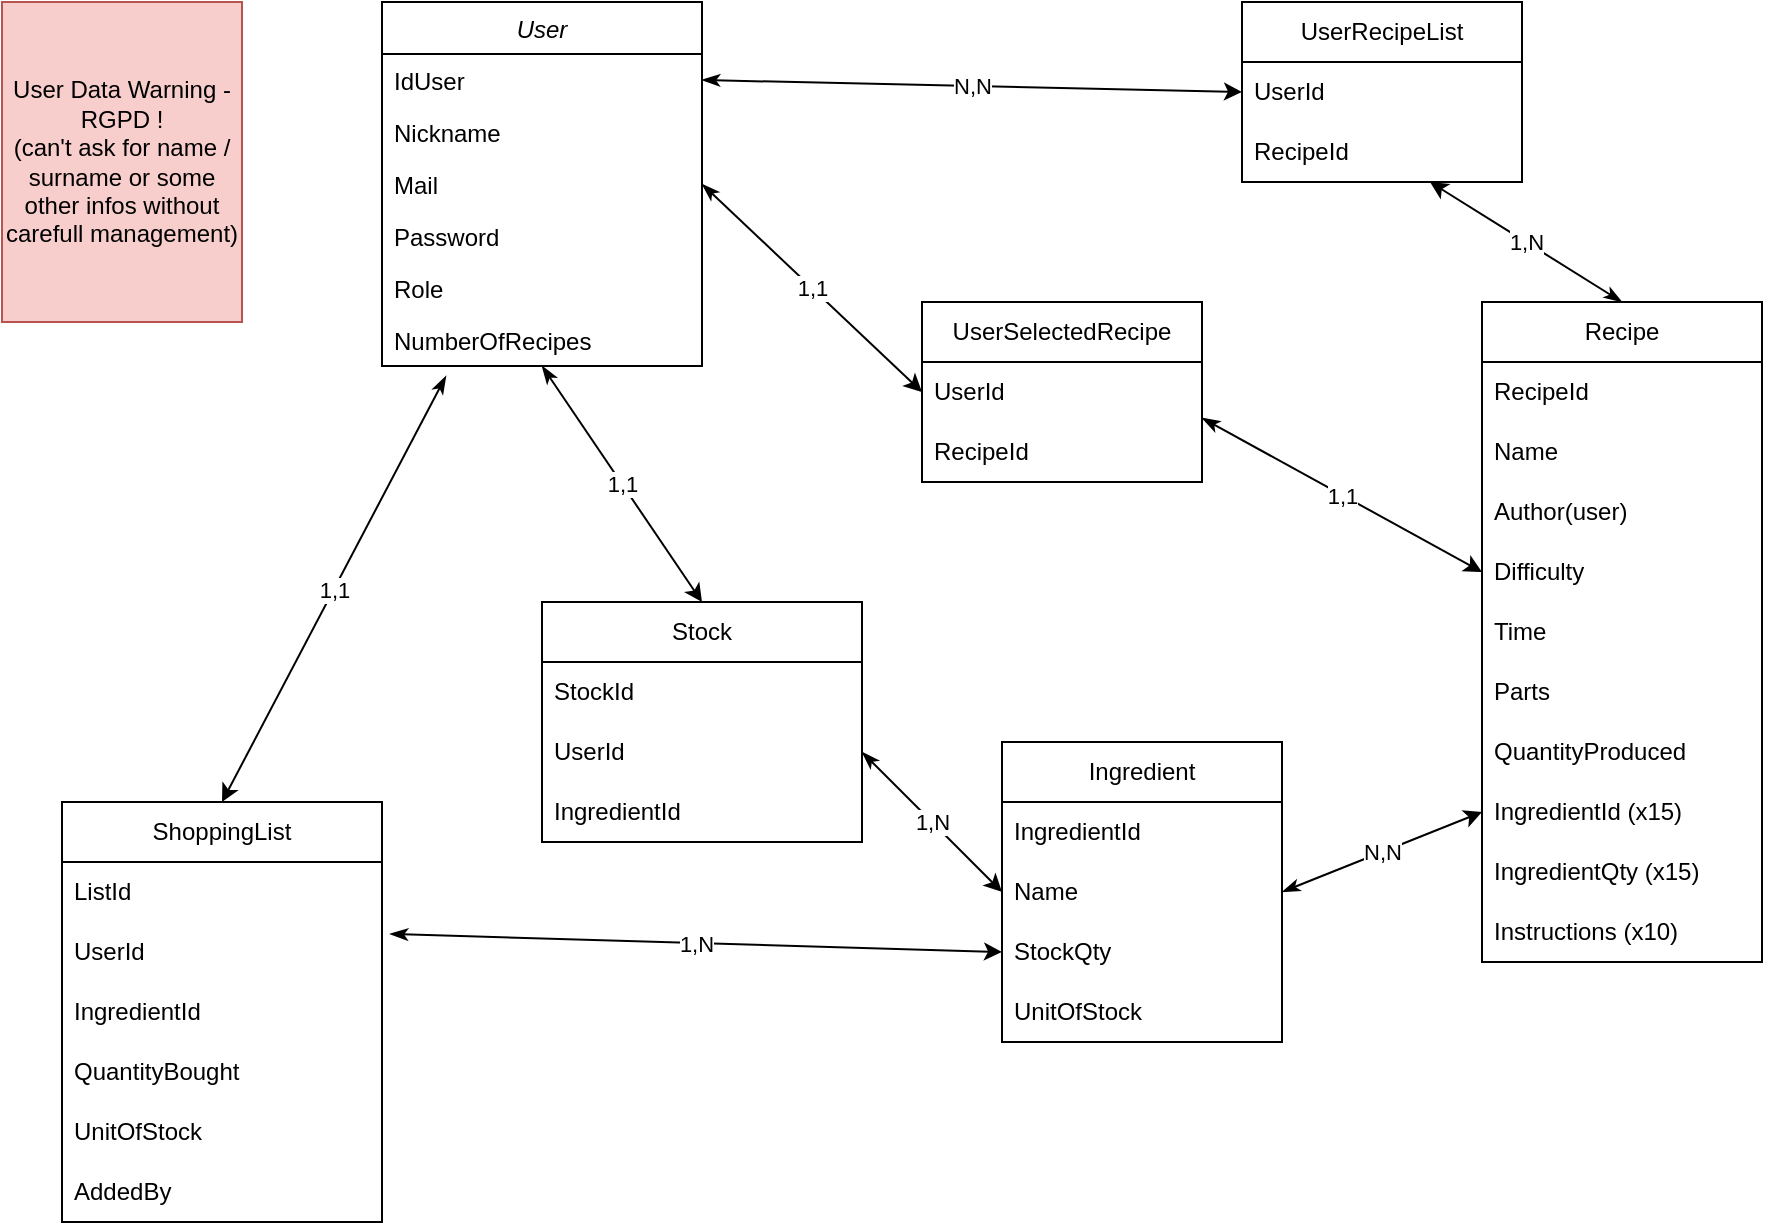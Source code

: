 <mxfile version="21.1.4" type="github">
  <diagram id="C5RBs43oDa-KdzZeNtuy" name="Page-1">
    <mxGraphModel dx="1050" dy="566" grid="1" gridSize="10" guides="1" tooltips="1" connect="1" arrows="1" fold="1" page="1" pageScale="1" pageWidth="827" pageHeight="1169" math="0" shadow="0">
      <root>
        <mxCell id="WIyWlLk6GJQsqaUBKTNV-0" />
        <mxCell id="WIyWlLk6GJQsqaUBKTNV-1" parent="WIyWlLk6GJQsqaUBKTNV-0" />
        <mxCell id="zkfFHV4jXpPFQw0GAbJ--0" value="User" style="swimlane;fontStyle=2;align=center;verticalAlign=top;childLayout=stackLayout;horizontal=1;startSize=26;horizontalStack=0;resizeParent=1;resizeLast=0;collapsible=1;marginBottom=0;rounded=0;shadow=0;strokeWidth=1;" parent="WIyWlLk6GJQsqaUBKTNV-1" vertex="1">
          <mxGeometry x="200" y="10" width="160" height="182" as="geometry">
            <mxRectangle x="230" y="140" width="160" height="26" as="alternateBounds" />
          </mxGeometry>
        </mxCell>
        <mxCell id="zkfFHV4jXpPFQw0GAbJ--1" value="IdUser" style="text;align=left;verticalAlign=top;spacingLeft=4;spacingRight=4;overflow=hidden;rotatable=0;points=[[0,0.5],[1,0.5]];portConstraint=eastwest;" parent="zkfFHV4jXpPFQw0GAbJ--0" vertex="1">
          <mxGeometry y="26" width="160" height="26" as="geometry" />
        </mxCell>
        <mxCell id="ID5eZU1FUtA1wJAW-733-2" value="Nickname" style="text;align=left;verticalAlign=top;spacingLeft=4;spacingRight=4;overflow=hidden;rotatable=0;points=[[0,0.5],[1,0.5]];portConstraint=eastwest;" parent="zkfFHV4jXpPFQw0GAbJ--0" vertex="1">
          <mxGeometry y="52" width="160" height="26" as="geometry" />
        </mxCell>
        <mxCell id="zkfFHV4jXpPFQw0GAbJ--2" value="Mail" style="text;align=left;verticalAlign=top;spacingLeft=4;spacingRight=4;overflow=hidden;rotatable=0;points=[[0,0.5],[1,0.5]];portConstraint=eastwest;rounded=0;shadow=0;html=0;" parent="zkfFHV4jXpPFQw0GAbJ--0" vertex="1">
          <mxGeometry y="78" width="160" height="26" as="geometry" />
        </mxCell>
        <mxCell id="ID5eZU1FUtA1wJAW-733-3" value="Password" style="text;align=left;verticalAlign=top;spacingLeft=4;spacingRight=4;overflow=hidden;rotatable=0;points=[[0,0.5],[1,0.5]];portConstraint=eastwest;rounded=0;shadow=0;html=0;" parent="zkfFHV4jXpPFQw0GAbJ--0" vertex="1">
          <mxGeometry y="104" width="160" height="26" as="geometry" />
        </mxCell>
        <mxCell id="zkfFHV4jXpPFQw0GAbJ--3" value="Role" style="text;align=left;verticalAlign=top;spacingLeft=4;spacingRight=4;overflow=hidden;rotatable=0;points=[[0,0.5],[1,0.5]];portConstraint=eastwest;rounded=0;shadow=0;html=0;" parent="zkfFHV4jXpPFQw0GAbJ--0" vertex="1">
          <mxGeometry y="130" width="160" height="26" as="geometry" />
        </mxCell>
        <mxCell id="ID5eZU1FUtA1wJAW-733-44" value="NumberOfRecipes" style="text;align=left;verticalAlign=top;spacingLeft=4;spacingRight=4;overflow=hidden;rotatable=0;points=[[0,0.5],[1,0.5]];portConstraint=eastwest;rounded=0;shadow=0;html=0;" parent="zkfFHV4jXpPFQw0GAbJ--0" vertex="1">
          <mxGeometry y="156" width="160" height="26" as="geometry" />
        </mxCell>
        <mxCell id="ID5eZU1FUtA1wJAW-733-0" value="&lt;div&gt;User Data Warning - RGPD !&lt;/div&gt;&lt;div&gt;(can&#39;t ask for name / surname or some other infos without carefull management)&lt;br&gt;&lt;/div&gt;" style="rounded=0;whiteSpace=wrap;html=1;fillColor=#f8cecc;strokeColor=#b85450;" parent="WIyWlLk6GJQsqaUBKTNV-1" vertex="1">
          <mxGeometry x="10" y="10" width="120" height="160" as="geometry" />
        </mxCell>
        <mxCell id="ID5eZU1FUtA1wJAW-733-4" value="Recipe" style="swimlane;fontStyle=0;childLayout=stackLayout;horizontal=1;startSize=30;horizontalStack=0;resizeParent=1;resizeParentMax=0;resizeLast=0;collapsible=1;marginBottom=0;whiteSpace=wrap;html=1;" parent="WIyWlLk6GJQsqaUBKTNV-1" vertex="1">
          <mxGeometry x="750" y="160" width="140" height="330" as="geometry" />
        </mxCell>
        <mxCell id="ID5eZU1FUtA1wJAW-733-5" value="RecipeId" style="text;strokeColor=none;fillColor=none;align=left;verticalAlign=middle;spacingLeft=4;spacingRight=4;overflow=hidden;points=[[0,0.5],[1,0.5]];portConstraint=eastwest;rotatable=0;whiteSpace=wrap;html=1;" parent="ID5eZU1FUtA1wJAW-733-4" vertex="1">
          <mxGeometry y="30" width="140" height="30" as="geometry" />
        </mxCell>
        <mxCell id="ID5eZU1FUtA1wJAW-733-6" value="Name" style="text;strokeColor=none;fillColor=none;align=left;verticalAlign=middle;spacingLeft=4;spacingRight=4;overflow=hidden;points=[[0,0.5],[1,0.5]];portConstraint=eastwest;rotatable=0;whiteSpace=wrap;html=1;" parent="ID5eZU1FUtA1wJAW-733-4" vertex="1">
          <mxGeometry y="60" width="140" height="30" as="geometry" />
        </mxCell>
        <mxCell id="ID5eZU1FUtA1wJAW-733-7" value="Author(user)" style="text;strokeColor=none;fillColor=none;align=left;verticalAlign=middle;spacingLeft=4;spacingRight=4;overflow=hidden;points=[[0,0.5],[1,0.5]];portConstraint=eastwest;rotatable=0;whiteSpace=wrap;html=1;" parent="ID5eZU1FUtA1wJAW-733-4" vertex="1">
          <mxGeometry y="90" width="140" height="30" as="geometry" />
        </mxCell>
        <mxCell id="ID5eZU1FUtA1wJAW-733-21" value="Difficulty" style="text;strokeColor=none;fillColor=none;align=left;verticalAlign=middle;spacingLeft=4;spacingRight=4;overflow=hidden;points=[[0,0.5],[1,0.5]];portConstraint=eastwest;rotatable=0;whiteSpace=wrap;html=1;" parent="ID5eZU1FUtA1wJAW-733-4" vertex="1">
          <mxGeometry y="120" width="140" height="30" as="geometry" />
        </mxCell>
        <mxCell id="ID5eZU1FUtA1wJAW-733-20" value="Time" style="text;strokeColor=none;fillColor=none;align=left;verticalAlign=middle;spacingLeft=4;spacingRight=4;overflow=hidden;points=[[0,0.5],[1,0.5]];portConstraint=eastwest;rotatable=0;whiteSpace=wrap;html=1;" parent="ID5eZU1FUtA1wJAW-733-4" vertex="1">
          <mxGeometry y="150" width="140" height="30" as="geometry" />
        </mxCell>
        <mxCell id="ID5eZU1FUtA1wJAW-733-19" value="Parts" style="text;strokeColor=none;fillColor=none;align=left;verticalAlign=middle;spacingLeft=4;spacingRight=4;overflow=hidden;points=[[0,0.5],[1,0.5]];portConstraint=eastwest;rotatable=0;whiteSpace=wrap;html=1;" parent="ID5eZU1FUtA1wJAW-733-4" vertex="1">
          <mxGeometry y="180" width="140" height="30" as="geometry" />
        </mxCell>
        <mxCell id="ID5eZU1FUtA1wJAW-733-47" value="QuantityProduced" style="text;strokeColor=none;fillColor=none;align=left;verticalAlign=middle;spacingLeft=4;spacingRight=4;overflow=hidden;points=[[0,0.5],[1,0.5]];portConstraint=eastwest;rotatable=0;whiteSpace=wrap;html=1;" parent="ID5eZU1FUtA1wJAW-733-4" vertex="1">
          <mxGeometry y="210" width="140" height="30" as="geometry" />
        </mxCell>
        <mxCell id="ID5eZU1FUtA1wJAW-733-54" value="IngredientId (x15)" style="text;strokeColor=none;fillColor=none;align=left;verticalAlign=middle;spacingLeft=4;spacingRight=4;overflow=hidden;points=[[0,0.5],[1,0.5]];portConstraint=eastwest;rotatable=0;whiteSpace=wrap;html=1;" parent="ID5eZU1FUtA1wJAW-733-4" vertex="1">
          <mxGeometry y="240" width="140" height="30" as="geometry" />
        </mxCell>
        <mxCell id="ID5eZU1FUtA1wJAW-733-18" value="IngredientQty (x15)" style="text;strokeColor=none;fillColor=none;align=left;verticalAlign=middle;spacingLeft=4;spacingRight=4;overflow=hidden;points=[[0,0.5],[1,0.5]];portConstraint=eastwest;rotatable=0;whiteSpace=wrap;html=1;" parent="ID5eZU1FUtA1wJAW-733-4" vertex="1">
          <mxGeometry y="270" width="140" height="30" as="geometry" />
        </mxCell>
        <mxCell id="ID5eZU1FUtA1wJAW-733-49" value="Instructions (x10)" style="text;strokeColor=none;fillColor=none;align=left;verticalAlign=middle;spacingLeft=4;spacingRight=4;overflow=hidden;points=[[0,0.5],[1,0.5]];portConstraint=eastwest;rotatable=0;whiteSpace=wrap;html=1;" parent="ID5eZU1FUtA1wJAW-733-4" vertex="1">
          <mxGeometry y="300" width="140" height="30" as="geometry" />
        </mxCell>
        <mxCell id="ID5eZU1FUtA1wJAW-733-8" value="Ingredient" style="swimlane;fontStyle=0;childLayout=stackLayout;horizontal=1;startSize=30;horizontalStack=0;resizeParent=1;resizeParentMax=0;resizeLast=0;collapsible=1;marginBottom=0;whiteSpace=wrap;html=1;" parent="WIyWlLk6GJQsqaUBKTNV-1" vertex="1">
          <mxGeometry x="510" y="380" width="140" height="150" as="geometry" />
        </mxCell>
        <mxCell id="ID5eZU1FUtA1wJAW-733-9" value="IngredientId" style="text;strokeColor=none;fillColor=none;align=left;verticalAlign=middle;spacingLeft=4;spacingRight=4;overflow=hidden;points=[[0,0.5],[1,0.5]];portConstraint=eastwest;rotatable=0;whiteSpace=wrap;html=1;" parent="ID5eZU1FUtA1wJAW-733-8" vertex="1">
          <mxGeometry y="30" width="140" height="30" as="geometry" />
        </mxCell>
        <mxCell id="ID5eZU1FUtA1wJAW-733-10" value="Name" style="text;strokeColor=none;fillColor=none;align=left;verticalAlign=middle;spacingLeft=4;spacingRight=4;overflow=hidden;points=[[0,0.5],[1,0.5]];portConstraint=eastwest;rotatable=0;whiteSpace=wrap;html=1;" parent="ID5eZU1FUtA1wJAW-733-8" vertex="1">
          <mxGeometry y="60" width="140" height="30" as="geometry" />
        </mxCell>
        <mxCell id="ID5eZU1FUtA1wJAW-733-16" value="StockQty" style="text;strokeColor=none;fillColor=none;align=left;verticalAlign=middle;spacingLeft=4;spacingRight=4;overflow=hidden;points=[[0,0.5],[1,0.5]];portConstraint=eastwest;rotatable=0;whiteSpace=wrap;html=1;" parent="ID5eZU1FUtA1wJAW-733-8" vertex="1">
          <mxGeometry y="90" width="140" height="30" as="geometry" />
        </mxCell>
        <mxCell id="ID5eZU1FUtA1wJAW-733-17" value="UnitOfStock" style="text;strokeColor=none;fillColor=none;align=left;verticalAlign=middle;spacingLeft=4;spacingRight=4;overflow=hidden;points=[[0,0.5],[1,0.5]];portConstraint=eastwest;rotatable=0;whiteSpace=wrap;html=1;" parent="ID5eZU1FUtA1wJAW-733-8" vertex="1">
          <mxGeometry y="120" width="140" height="30" as="geometry" />
        </mxCell>
        <mxCell id="ID5eZU1FUtA1wJAW-733-12" value="UserRecipeList" style="swimlane;fontStyle=0;childLayout=stackLayout;horizontal=1;startSize=30;horizontalStack=0;resizeParent=1;resizeParentMax=0;resizeLast=0;collapsible=1;marginBottom=0;whiteSpace=wrap;html=1;" parent="WIyWlLk6GJQsqaUBKTNV-1" vertex="1">
          <mxGeometry x="630" y="10" width="140" height="90" as="geometry" />
        </mxCell>
        <mxCell id="ID5eZU1FUtA1wJAW-733-13" value="UserId" style="text;strokeColor=none;fillColor=none;align=left;verticalAlign=middle;spacingLeft=4;spacingRight=4;overflow=hidden;points=[[0,0.5],[1,0.5]];portConstraint=eastwest;rotatable=0;whiteSpace=wrap;html=1;" parent="ID5eZU1FUtA1wJAW-733-12" vertex="1">
          <mxGeometry y="30" width="140" height="30" as="geometry" />
        </mxCell>
        <mxCell id="ID5eZU1FUtA1wJAW-733-14" value="RecipeId" style="text;strokeColor=none;fillColor=none;align=left;verticalAlign=middle;spacingLeft=4;spacingRight=4;overflow=hidden;points=[[0,0.5],[1,0.5]];portConstraint=eastwest;rotatable=0;whiteSpace=wrap;html=1;" parent="ID5eZU1FUtA1wJAW-733-12" vertex="1">
          <mxGeometry y="60" width="140" height="30" as="geometry" />
        </mxCell>
        <mxCell id="ID5eZU1FUtA1wJAW-733-22" value="Stock" style="swimlane;fontStyle=0;childLayout=stackLayout;horizontal=1;startSize=30;horizontalStack=0;resizeParent=1;resizeParentMax=0;resizeLast=0;collapsible=1;marginBottom=0;whiteSpace=wrap;html=1;" parent="WIyWlLk6GJQsqaUBKTNV-1" vertex="1">
          <mxGeometry x="280" y="310" width="160" height="120" as="geometry" />
        </mxCell>
        <mxCell id="ID5eZU1FUtA1wJAW-733-24" value="StockId" style="text;strokeColor=none;fillColor=none;align=left;verticalAlign=middle;spacingLeft=4;spacingRight=4;overflow=hidden;points=[[0,0.5],[1,0.5]];portConstraint=eastwest;rotatable=0;whiteSpace=wrap;html=1;" parent="ID5eZU1FUtA1wJAW-733-22" vertex="1">
          <mxGeometry y="30" width="160" height="30" as="geometry" />
        </mxCell>
        <mxCell id="ID5eZU1FUtA1wJAW-733-23" value="UserId" style="text;strokeColor=none;fillColor=none;align=left;verticalAlign=middle;spacingLeft=4;spacingRight=4;overflow=hidden;points=[[0,0.5],[1,0.5]];portConstraint=eastwest;rotatable=0;whiteSpace=wrap;html=1;" parent="ID5eZU1FUtA1wJAW-733-22" vertex="1">
          <mxGeometry y="60" width="160" height="30" as="geometry" />
        </mxCell>
        <mxCell id="ID5eZU1FUtA1wJAW-733-25" value="IngredientId" style="text;strokeColor=none;fillColor=none;align=left;verticalAlign=middle;spacingLeft=4;spacingRight=4;overflow=hidden;points=[[0,0.5],[1,0.5]];portConstraint=eastwest;rotatable=0;whiteSpace=wrap;html=1;" parent="ID5eZU1FUtA1wJAW-733-22" vertex="1">
          <mxGeometry y="90" width="160" height="30" as="geometry" />
        </mxCell>
        <mxCell id="ID5eZU1FUtA1wJAW-733-26" value="" style="endArrow=classic;html=1;rounded=0;exitX=0.5;exitY=1;exitDx=0;exitDy=0;entryX=0.5;entryY=0;entryDx=0;entryDy=0;startArrow=classicThin;startFill=1;" parent="WIyWlLk6GJQsqaUBKTNV-1" source="zkfFHV4jXpPFQw0GAbJ--0" target="ID5eZU1FUtA1wJAW-733-22" edge="1">
          <mxGeometry relative="1" as="geometry">
            <mxPoint x="290" y="210" as="sourcePoint" />
            <mxPoint x="450" y="210" as="targetPoint" />
          </mxGeometry>
        </mxCell>
        <mxCell id="ID5eZU1FUtA1wJAW-733-27" value="1,1" style="edgeLabel;resizable=0;html=1;align=center;verticalAlign=middle;" parent="ID5eZU1FUtA1wJAW-733-26" connectable="0" vertex="1">
          <mxGeometry relative="1" as="geometry" />
        </mxCell>
        <mxCell id="ID5eZU1FUtA1wJAW-733-30" value="UserSelectedRecipe" style="swimlane;fontStyle=0;childLayout=stackLayout;horizontal=1;startSize=30;horizontalStack=0;resizeParent=1;resizeParentMax=0;resizeLast=0;collapsible=1;marginBottom=0;whiteSpace=wrap;html=1;" parent="WIyWlLk6GJQsqaUBKTNV-1" vertex="1">
          <mxGeometry x="470" y="160" width="140" height="90" as="geometry" />
        </mxCell>
        <mxCell id="ID5eZU1FUtA1wJAW-733-31" value="UserId" style="text;strokeColor=none;fillColor=none;align=left;verticalAlign=middle;spacingLeft=4;spacingRight=4;overflow=hidden;points=[[0,0.5],[1,0.5]];portConstraint=eastwest;rotatable=0;whiteSpace=wrap;html=1;" parent="ID5eZU1FUtA1wJAW-733-30" vertex="1">
          <mxGeometry y="30" width="140" height="30" as="geometry" />
        </mxCell>
        <mxCell id="ID5eZU1FUtA1wJAW-733-32" value="RecipeId" style="text;strokeColor=none;fillColor=none;align=left;verticalAlign=middle;spacingLeft=4;spacingRight=4;overflow=hidden;points=[[0,0.5],[1,0.5]];portConstraint=eastwest;rotatable=0;whiteSpace=wrap;html=1;" parent="ID5eZU1FUtA1wJAW-733-30" vertex="1">
          <mxGeometry y="60" width="140" height="30" as="geometry" />
        </mxCell>
        <mxCell id="ID5eZU1FUtA1wJAW-733-34" value="" style="endArrow=classic;html=1;rounded=0;exitX=1;exitY=0.5;exitDx=0;exitDy=0;entryX=0;entryY=0.5;entryDx=0;entryDy=0;startArrow=classicThin;startFill=1;" parent="WIyWlLk6GJQsqaUBKTNV-1" source="zkfFHV4jXpPFQw0GAbJ--2" target="ID5eZU1FUtA1wJAW-733-31" edge="1">
          <mxGeometry relative="1" as="geometry">
            <mxPoint x="390" y="60" as="sourcePoint" />
            <mxPoint x="390" y="194" as="targetPoint" />
          </mxGeometry>
        </mxCell>
        <mxCell id="ID5eZU1FUtA1wJAW-733-35" value="1,1" style="edgeLabel;resizable=0;html=1;align=center;verticalAlign=middle;" parent="ID5eZU1FUtA1wJAW-733-34" connectable="0" vertex="1">
          <mxGeometry relative="1" as="geometry" />
        </mxCell>
        <mxCell id="ID5eZU1FUtA1wJAW-733-36" value="" style="endArrow=classic;html=1;rounded=0;exitX=1;exitY=0.5;exitDx=0;exitDy=0;entryX=0;entryY=0.5;entryDx=0;entryDy=0;startArrow=classicThin;startFill=1;" parent="WIyWlLk6GJQsqaUBKTNV-1" source="zkfFHV4jXpPFQw0GAbJ--1" target="ID5eZU1FUtA1wJAW-733-13" edge="1">
          <mxGeometry relative="1" as="geometry">
            <mxPoint x="480" y="10" as="sourcePoint" />
            <mxPoint x="480" y="144" as="targetPoint" />
          </mxGeometry>
        </mxCell>
        <mxCell id="ID5eZU1FUtA1wJAW-733-37" value="N,N" style="edgeLabel;resizable=0;html=1;align=center;verticalAlign=middle;" parent="ID5eZU1FUtA1wJAW-733-36" connectable="0" vertex="1">
          <mxGeometry relative="1" as="geometry" />
        </mxCell>
        <mxCell id="ID5eZU1FUtA1wJAW-733-38" value="" style="endArrow=classic;html=1;rounded=0;exitX=0.5;exitY=0;exitDx=0;exitDy=0;startArrow=classicThin;startFill=1;" parent="WIyWlLk6GJQsqaUBKTNV-1" source="ID5eZU1FUtA1wJAW-733-4" target="ID5eZU1FUtA1wJAW-733-14" edge="1">
          <mxGeometry relative="1" as="geometry">
            <mxPoint x="590" y="220" as="sourcePoint" />
            <mxPoint x="700" y="140" as="targetPoint" />
          </mxGeometry>
        </mxCell>
        <mxCell id="ID5eZU1FUtA1wJAW-733-39" value="1,N" style="edgeLabel;resizable=0;html=1;align=center;verticalAlign=middle;" parent="ID5eZU1FUtA1wJAW-733-38" connectable="0" vertex="1">
          <mxGeometry relative="1" as="geometry" />
        </mxCell>
        <mxCell id="ID5eZU1FUtA1wJAW-733-42" value="" style="endArrow=classic;html=1;rounded=0;exitX=1;exitY=0.5;exitDx=0;exitDy=0;entryX=0;entryY=0.5;entryDx=0;entryDy=0;startArrow=classicThin;startFill=1;" parent="WIyWlLk6GJQsqaUBKTNV-1" source="ID5eZU1FUtA1wJAW-733-23" target="ID5eZU1FUtA1wJAW-733-10" edge="1">
          <mxGeometry relative="1" as="geometry">
            <mxPoint x="400" y="300" as="sourcePoint" />
            <mxPoint x="670" y="306" as="targetPoint" />
          </mxGeometry>
        </mxCell>
        <mxCell id="ID5eZU1FUtA1wJAW-733-43" value="1,N" style="edgeLabel;resizable=0;html=1;align=center;verticalAlign=middle;" parent="ID5eZU1FUtA1wJAW-733-42" connectable="0" vertex="1">
          <mxGeometry relative="1" as="geometry" />
        </mxCell>
        <mxCell id="ID5eZU1FUtA1wJAW-733-45" value="" style="endArrow=classic;html=1;rounded=0;entryX=0;entryY=0.5;entryDx=0;entryDy=0;startArrow=classicThin;startFill=1;exitX=1;exitY=-0.067;exitDx=0;exitDy=0;exitPerimeter=0;" parent="WIyWlLk6GJQsqaUBKTNV-1" target="ID5eZU1FUtA1wJAW-733-21" edge="1" source="ID5eZU1FUtA1wJAW-733-32">
          <mxGeometry relative="1" as="geometry">
            <mxPoint x="570" y="210" as="sourcePoint" />
            <mxPoint x="730" y="274" as="targetPoint" />
          </mxGeometry>
        </mxCell>
        <mxCell id="ID5eZU1FUtA1wJAW-733-46" value="1,1" style="edgeLabel;resizable=0;html=1;align=center;verticalAlign=middle;" parent="ID5eZU1FUtA1wJAW-733-45" connectable="0" vertex="1">
          <mxGeometry relative="1" as="geometry" />
        </mxCell>
        <mxCell id="ID5eZU1FUtA1wJAW-733-58" value="" style="endArrow=classic;html=1;rounded=0;exitX=1;exitY=0.5;exitDx=0;exitDy=0;entryX=0;entryY=0.5;entryDx=0;entryDy=0;startArrow=classicThin;startFill=1;" parent="WIyWlLk6GJQsqaUBKTNV-1" source="ID5eZU1FUtA1wJAW-733-10" target="ID5eZU1FUtA1wJAW-733-54" edge="1">
          <mxGeometry relative="1" as="geometry">
            <mxPoint x="580" y="290" as="sourcePoint" />
            <mxPoint x="690" y="350" as="targetPoint" />
          </mxGeometry>
        </mxCell>
        <mxCell id="ID5eZU1FUtA1wJAW-733-59" value="N,N" style="edgeLabel;resizable=0;html=1;align=center;verticalAlign=middle;" parent="ID5eZU1FUtA1wJAW-733-58" connectable="0" vertex="1">
          <mxGeometry relative="1" as="geometry" />
        </mxCell>
        <mxCell id="4q4shHsFP2MKsgpGnsUL-0" value="ShoppingList" style="swimlane;fontStyle=0;childLayout=stackLayout;horizontal=1;startSize=30;horizontalStack=0;resizeParent=1;resizeParentMax=0;resizeLast=0;collapsible=1;marginBottom=0;whiteSpace=wrap;html=1;" vertex="1" parent="WIyWlLk6GJQsqaUBKTNV-1">
          <mxGeometry x="40" y="410" width="160" height="210" as="geometry" />
        </mxCell>
        <mxCell id="4q4shHsFP2MKsgpGnsUL-1" value="ListId" style="text;strokeColor=none;fillColor=none;align=left;verticalAlign=middle;spacingLeft=4;spacingRight=4;overflow=hidden;points=[[0,0.5],[1,0.5]];portConstraint=eastwest;rotatable=0;whiteSpace=wrap;html=1;" vertex="1" parent="4q4shHsFP2MKsgpGnsUL-0">
          <mxGeometry y="30" width="160" height="30" as="geometry" />
        </mxCell>
        <mxCell id="4q4shHsFP2MKsgpGnsUL-2" value="UserId" style="text;strokeColor=none;fillColor=none;align=left;verticalAlign=middle;spacingLeft=4;spacingRight=4;overflow=hidden;points=[[0,0.5],[1,0.5]];portConstraint=eastwest;rotatable=0;whiteSpace=wrap;html=1;" vertex="1" parent="4q4shHsFP2MKsgpGnsUL-0">
          <mxGeometry y="60" width="160" height="30" as="geometry" />
        </mxCell>
        <mxCell id="4q4shHsFP2MKsgpGnsUL-9" value="IngredientId" style="text;strokeColor=none;fillColor=none;align=left;verticalAlign=middle;spacingLeft=4;spacingRight=4;overflow=hidden;points=[[0,0.5],[1,0.5]];portConstraint=eastwest;rotatable=0;whiteSpace=wrap;html=1;" vertex="1" parent="4q4shHsFP2MKsgpGnsUL-0">
          <mxGeometry y="90" width="160" height="30" as="geometry" />
        </mxCell>
        <mxCell id="4q4shHsFP2MKsgpGnsUL-3" value="QuantityBought" style="text;strokeColor=none;fillColor=none;align=left;verticalAlign=middle;spacingLeft=4;spacingRight=4;overflow=hidden;points=[[0,0.5],[1,0.5]];portConstraint=eastwest;rotatable=0;whiteSpace=wrap;html=1;" vertex="1" parent="4q4shHsFP2MKsgpGnsUL-0">
          <mxGeometry y="120" width="160" height="30" as="geometry" />
        </mxCell>
        <mxCell id="4q4shHsFP2MKsgpGnsUL-10" value="&lt;div&gt;UnitOfStock&lt;/div&gt;" style="text;strokeColor=none;fillColor=none;align=left;verticalAlign=middle;spacingLeft=4;spacingRight=4;overflow=hidden;points=[[0,0.5],[1,0.5]];portConstraint=eastwest;rotatable=0;whiteSpace=wrap;html=1;" vertex="1" parent="4q4shHsFP2MKsgpGnsUL-0">
          <mxGeometry y="150" width="160" height="30" as="geometry" />
        </mxCell>
        <mxCell id="4q4shHsFP2MKsgpGnsUL-11" value="AddedBy" style="text;strokeColor=none;fillColor=none;align=left;verticalAlign=middle;spacingLeft=4;spacingRight=4;overflow=hidden;points=[[0,0.5],[1,0.5]];portConstraint=eastwest;rotatable=0;whiteSpace=wrap;html=1;" vertex="1" parent="4q4shHsFP2MKsgpGnsUL-0">
          <mxGeometry y="180" width="160" height="30" as="geometry" />
        </mxCell>
        <mxCell id="4q4shHsFP2MKsgpGnsUL-4" value="" style="endArrow=classic;html=1;rounded=0;exitX=1.025;exitY=0.2;exitDx=0;exitDy=0;entryX=0;entryY=0.5;entryDx=0;entryDy=0;startArrow=classicThin;startFill=1;exitPerimeter=0;" edge="1" parent="WIyWlLk6GJQsqaUBKTNV-1" source="4q4shHsFP2MKsgpGnsUL-2" target="ID5eZU1FUtA1wJAW-733-16">
          <mxGeometry relative="1" as="geometry">
            <mxPoint x="330" y="460" as="sourcePoint" />
            <mxPoint x="400" y="530" as="targetPoint" />
          </mxGeometry>
        </mxCell>
        <mxCell id="4q4shHsFP2MKsgpGnsUL-5" value="1,N" style="edgeLabel;resizable=0;html=1;align=center;verticalAlign=middle;" connectable="0" vertex="1" parent="4q4shHsFP2MKsgpGnsUL-4">
          <mxGeometry relative="1" as="geometry" />
        </mxCell>
        <mxCell id="4q4shHsFP2MKsgpGnsUL-7" value="" style="endArrow=classic;html=1;rounded=0;exitX=0.2;exitY=1.192;exitDx=0;exitDy=0;entryX=0.5;entryY=0;entryDx=0;entryDy=0;startArrow=classicThin;startFill=1;exitPerimeter=0;" edge="1" parent="WIyWlLk6GJQsqaUBKTNV-1" source="ID5eZU1FUtA1wJAW-733-44" target="4q4shHsFP2MKsgpGnsUL-0">
          <mxGeometry relative="1" as="geometry">
            <mxPoint x="70" y="250" as="sourcePoint" />
            <mxPoint x="150" y="368" as="targetPoint" />
          </mxGeometry>
        </mxCell>
        <mxCell id="4q4shHsFP2MKsgpGnsUL-8" value="1,1" style="edgeLabel;resizable=0;html=1;align=center;verticalAlign=middle;" connectable="0" vertex="1" parent="4q4shHsFP2MKsgpGnsUL-7">
          <mxGeometry relative="1" as="geometry" />
        </mxCell>
      </root>
    </mxGraphModel>
  </diagram>
</mxfile>

